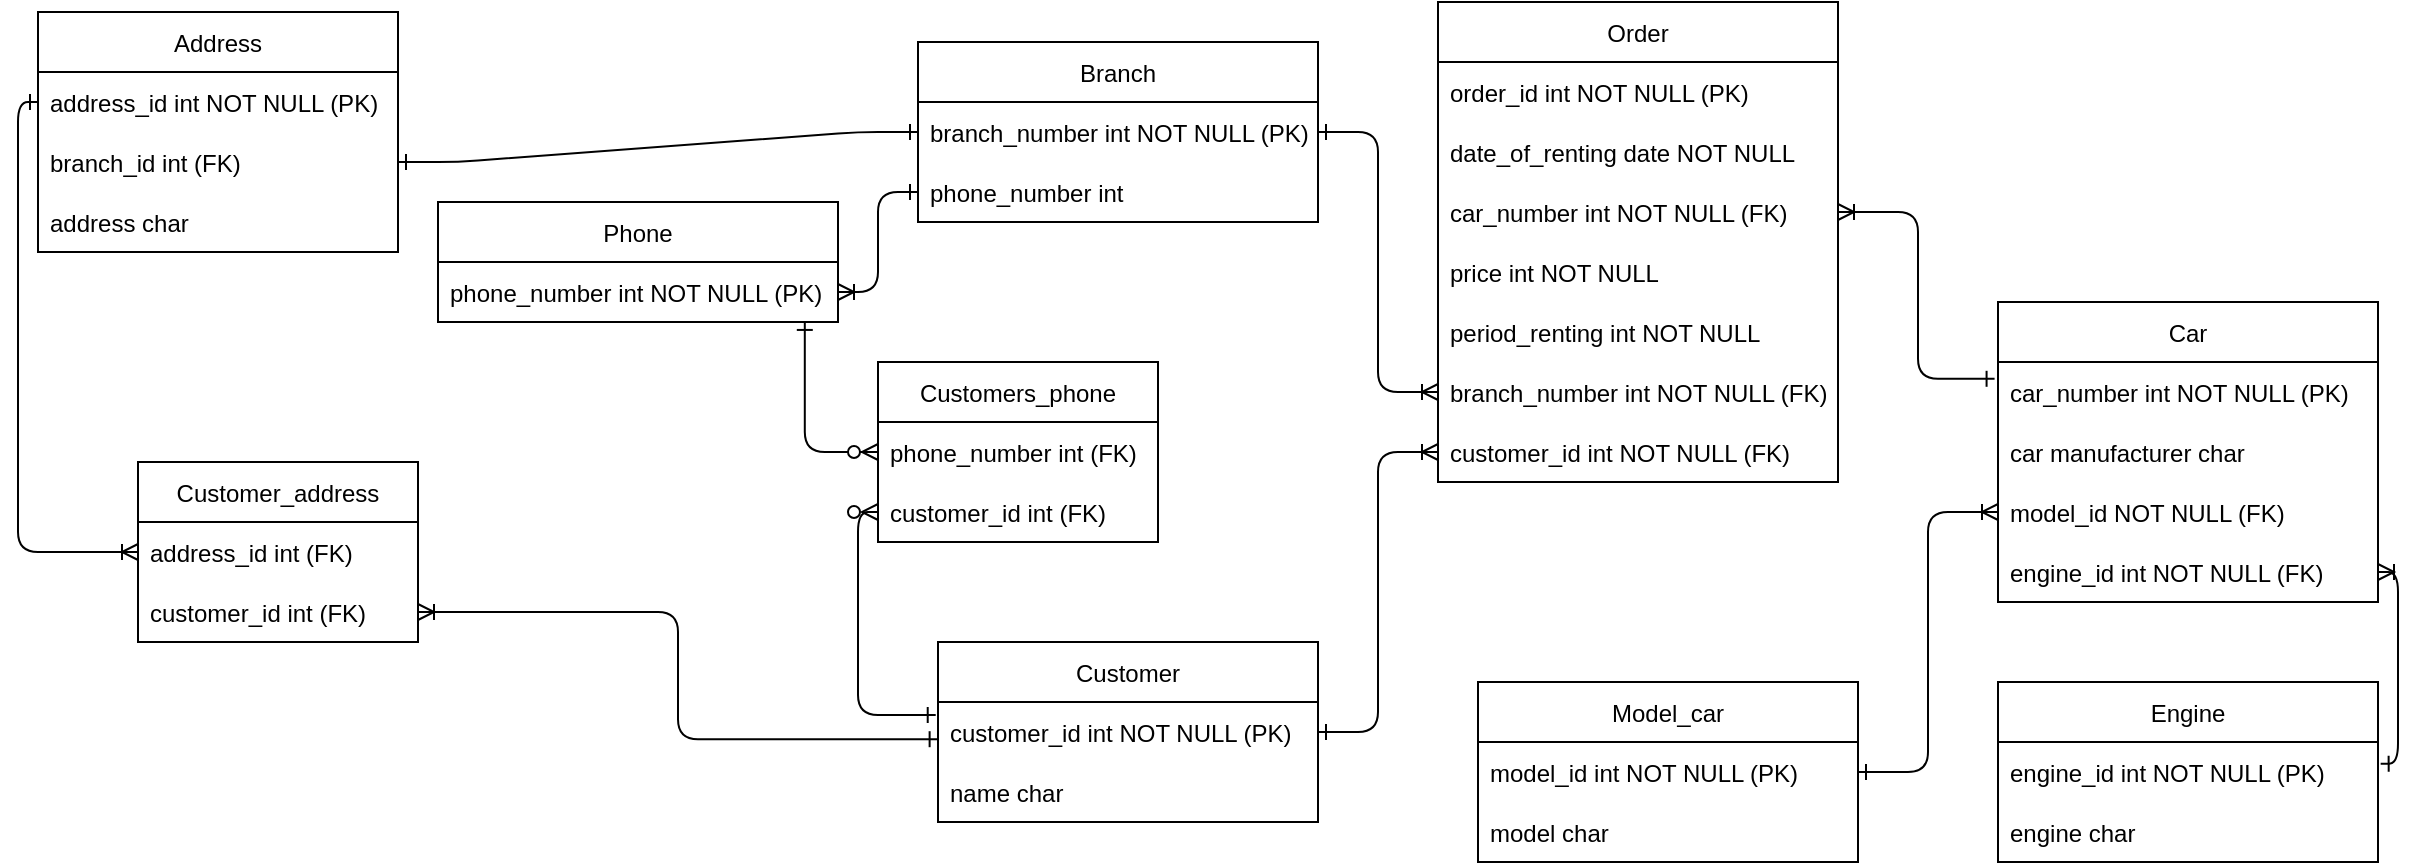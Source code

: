 <mxfile version="15.6.0" type="google"><diagram id="R2lEEEUBdFMjLlhIrx00" name="Page-1"><mxGraphModel dx="2120" dy="645" grid="1" gridSize="10" guides="1" tooltips="1" connect="1" arrows="1" fold="1" page="1" pageScale="1" pageWidth="850" pageHeight="1100" math="0" shadow="0" extFonts="Permanent Marker^https://fonts.googleapis.com/css?family=Permanent+Marker"><root><mxCell id="0"/><mxCell id="1" parent="0"/><mxCell id="EPQA780DpmoHWMlv13sq-14" value="Address" style="swimlane;fontStyle=0;childLayout=stackLayout;horizontal=1;startSize=30;horizontalStack=0;resizeParent=1;resizeParentMax=0;resizeLast=0;collapsible=1;marginBottom=0;" parent="1" vertex="1"><mxGeometry x="-400" y="495" width="180" height="120" as="geometry"/></mxCell><mxCell id="BcGvtU-Lit6SN3B_eV3p-39" value="address_id int NOT NULL (PK)" style="text;strokeColor=none;fillColor=none;align=left;verticalAlign=middle;spacingLeft=4;spacingRight=4;overflow=hidden;points=[[0,0.5],[1,0.5]];portConstraint=eastwest;rotatable=0;" parent="EPQA780DpmoHWMlv13sq-14" vertex="1"><mxGeometry y="30" width="180" height="30" as="geometry"/></mxCell><mxCell id="BcGvtU-Lit6SN3B_eV3p-18" value="branch_id int (FK)" style="text;strokeColor=none;fillColor=none;align=left;verticalAlign=middle;spacingLeft=4;spacingRight=4;overflow=hidden;points=[[0,0.5],[1,0.5]];portConstraint=eastwest;rotatable=0;" parent="EPQA780DpmoHWMlv13sq-14" vertex="1"><mxGeometry y="60" width="180" height="30" as="geometry"/></mxCell><mxCell id="EPQA780DpmoHWMlv13sq-16" value="address char" style="text;strokeColor=none;fillColor=none;align=left;verticalAlign=middle;spacingLeft=4;spacingRight=4;overflow=hidden;points=[[0,0.5],[1,0.5]];portConstraint=eastwest;rotatable=0;" parent="EPQA780DpmoHWMlv13sq-14" vertex="1"><mxGeometry y="90" width="180" height="30" as="geometry"/></mxCell><mxCell id="EPQA780DpmoHWMlv13sq-19" value="Order" style="swimlane;fontStyle=0;childLayout=stackLayout;horizontal=1;startSize=30;horizontalStack=0;resizeParent=1;resizeParentMax=0;resizeLast=0;collapsible=1;marginBottom=0;" parent="1" vertex="1"><mxGeometry x="300" y="490" width="200" height="240" as="geometry"/></mxCell><mxCell id="EPQA780DpmoHWMlv13sq-20" value="order_id int NOT NULL (PK)" style="text;strokeColor=none;fillColor=none;align=left;verticalAlign=middle;spacingLeft=4;spacingRight=4;overflow=hidden;points=[[0,0.5],[1,0.5]];portConstraint=eastwest;rotatable=0;" parent="EPQA780DpmoHWMlv13sq-19" vertex="1"><mxGeometry y="30" width="200" height="30" as="geometry"/></mxCell><mxCell id="EPQA780DpmoHWMlv13sq-21" value="date_of_renting date NOT NULL" style="text;strokeColor=none;fillColor=none;align=left;verticalAlign=middle;spacingLeft=4;spacingRight=4;overflow=hidden;points=[[0,0.5],[1,0.5]];portConstraint=eastwest;rotatable=0;" parent="EPQA780DpmoHWMlv13sq-19" vertex="1"><mxGeometry y="60" width="200" height="30" as="geometry"/></mxCell><mxCell id="BcGvtU-Lit6SN3B_eV3p-3" value="car_number int NOT NULL (FK)" style="text;strokeColor=none;fillColor=none;align=left;verticalAlign=middle;spacingLeft=4;spacingRight=4;overflow=hidden;points=[[0,0.5],[1,0.5]];portConstraint=eastwest;rotatable=0;" parent="EPQA780DpmoHWMlv13sq-19" vertex="1"><mxGeometry y="90" width="200" height="30" as="geometry"/></mxCell><mxCell id="BcGvtU-Lit6SN3B_eV3p-1" value="price int NOT NULL" style="text;strokeColor=none;fillColor=none;align=left;verticalAlign=middle;spacingLeft=4;spacingRight=4;overflow=hidden;points=[[0,0.5],[1,0.5]];portConstraint=eastwest;rotatable=0;" parent="EPQA780DpmoHWMlv13sq-19" vertex="1"><mxGeometry y="120" width="200" height="30" as="geometry"/></mxCell><mxCell id="BcGvtU-Lit6SN3B_eV3p-2" value="period_renting int NOT NULL" style="text;strokeColor=none;fillColor=none;align=left;verticalAlign=middle;spacingLeft=4;spacingRight=4;overflow=hidden;points=[[0,0.5],[1,0.5]];portConstraint=eastwest;rotatable=0;" parent="EPQA780DpmoHWMlv13sq-19" vertex="1"><mxGeometry y="150" width="200" height="30" as="geometry"/></mxCell><mxCell id="EPQA780DpmoHWMlv13sq-22" value="branch_number int NOT NULL (FK)" style="text;strokeColor=none;fillColor=none;align=left;verticalAlign=middle;spacingLeft=4;spacingRight=4;overflow=hidden;points=[[0,0.5],[1,0.5]];portConstraint=eastwest;rotatable=0;" parent="EPQA780DpmoHWMlv13sq-19" vertex="1"><mxGeometry y="180" width="200" height="30" as="geometry"/></mxCell><mxCell id="EPQA780DpmoHWMlv13sq-23" value="customer_id int NOT NULL (FK)" style="text;strokeColor=none;fillColor=none;align=left;verticalAlign=middle;spacingLeft=4;spacingRight=4;overflow=hidden;points=[[0,0.5],[1,0.5]];portConstraint=eastwest;rotatable=0;" parent="EPQA780DpmoHWMlv13sq-19" vertex="1"><mxGeometry y="210" width="200" height="30" as="geometry"/></mxCell><mxCell id="EPQA780DpmoHWMlv13sq-24" value="Branch" style="swimlane;fontStyle=0;childLayout=stackLayout;horizontal=1;startSize=30;horizontalStack=0;resizeParent=1;resizeParentMax=0;resizeLast=0;collapsible=1;marginBottom=0;" parent="1" vertex="1"><mxGeometry x="40" y="510" width="200" height="90" as="geometry"/></mxCell><mxCell id="EPQA780DpmoHWMlv13sq-25" value="branch_number int NOT NULL (PK)" style="text;strokeColor=none;fillColor=none;align=left;verticalAlign=middle;spacingLeft=4;spacingRight=4;overflow=hidden;points=[[0,0.5],[1,0.5]];portConstraint=eastwest;rotatable=0;" parent="EPQA780DpmoHWMlv13sq-24" vertex="1"><mxGeometry y="30" width="200" height="30" as="geometry"/></mxCell><mxCell id="7HAomQigOwFFYtPrCFz1-3" value="phone_number int" style="text;strokeColor=none;fillColor=none;align=left;verticalAlign=middle;spacingLeft=4;spacingRight=4;overflow=hidden;points=[[0,0.5],[1,0.5]];portConstraint=eastwest;rotatable=0;" parent="EPQA780DpmoHWMlv13sq-24" vertex="1"><mxGeometry y="60" width="200" height="30" as="geometry"/></mxCell><mxCell id="EPQA780DpmoHWMlv13sq-29" value="Customer" style="swimlane;fontStyle=0;childLayout=stackLayout;horizontal=1;startSize=30;horizontalStack=0;resizeParent=1;resizeParentMax=0;resizeLast=0;collapsible=1;marginBottom=0;" parent="1" vertex="1"><mxGeometry x="50" y="810" width="190" height="90" as="geometry"/></mxCell><mxCell id="EPQA780DpmoHWMlv13sq-30" value="customer_id int NOT NULL (PK)" style="text;strokeColor=none;fillColor=none;align=left;verticalAlign=middle;spacingLeft=4;spacingRight=4;overflow=hidden;points=[[0,0.5],[1,0.5]];portConstraint=eastwest;rotatable=0;" parent="EPQA780DpmoHWMlv13sq-29" vertex="1"><mxGeometry y="30" width="190" height="30" as="geometry"/></mxCell><mxCell id="EPQA780DpmoHWMlv13sq-31" value="name char" style="text;strokeColor=none;fillColor=none;align=left;verticalAlign=middle;spacingLeft=4;spacingRight=4;overflow=hidden;points=[[0,0.5],[1,0.5]];portConstraint=eastwest;rotatable=0;" parent="EPQA780DpmoHWMlv13sq-29" vertex="1"><mxGeometry y="60" width="190" height="30" as="geometry"/></mxCell><mxCell id="EPQA780DpmoHWMlv13sq-34" value="Phone" style="swimlane;fontStyle=0;childLayout=stackLayout;horizontal=1;startSize=30;horizontalStack=0;resizeParent=1;resizeParentMax=0;resizeLast=0;collapsible=1;marginBottom=0;" parent="1" vertex="1"><mxGeometry x="-200" y="590" width="200" height="60" as="geometry"/></mxCell><mxCell id="EPQA780DpmoHWMlv13sq-35" value="phone_number int NOT NULL (PK)" style="text;strokeColor=none;fillColor=none;align=left;verticalAlign=middle;spacingLeft=4;spacingRight=4;overflow=hidden;points=[[0,0.5],[1,0.5]];portConstraint=eastwest;rotatable=0;" parent="EPQA780DpmoHWMlv13sq-34" vertex="1"><mxGeometry y="30" width="200" height="30" as="geometry"/></mxCell><mxCell id="EPQA780DpmoHWMlv13sq-39" value="Car" style="swimlane;fontStyle=0;childLayout=stackLayout;horizontal=1;startSize=30;horizontalStack=0;resizeParent=1;resizeParentMax=0;resizeLast=0;collapsible=1;marginBottom=0;" parent="1" vertex="1"><mxGeometry x="580" y="640" width="190" height="150" as="geometry"/></mxCell><mxCell id="EPQA780DpmoHWMlv13sq-40" value="car_number int NOT NULL (PK)" style="text;strokeColor=none;fillColor=none;align=left;verticalAlign=middle;spacingLeft=4;spacingRight=4;overflow=hidden;points=[[0,0.5],[1,0.5]];portConstraint=eastwest;rotatable=0;" parent="EPQA780DpmoHWMlv13sq-39" vertex="1"><mxGeometry y="30" width="190" height="30" as="geometry"/></mxCell><mxCell id="EPQA780DpmoHWMlv13sq-41" value="car manufacturer char" style="text;strokeColor=none;fillColor=none;align=left;verticalAlign=middle;spacingLeft=4;spacingRight=4;overflow=hidden;points=[[0,0.5],[1,0.5]];portConstraint=eastwest;rotatable=0;" parent="EPQA780DpmoHWMlv13sq-39" vertex="1"><mxGeometry y="60" width="190" height="30" as="geometry"/></mxCell><mxCell id="7HAomQigOwFFYtPrCFz1-4" value="model_id NOT NULL (FK)" style="text;strokeColor=none;fillColor=none;align=left;verticalAlign=middle;spacingLeft=4;spacingRight=4;overflow=hidden;points=[[0,0.5],[1,0.5]];portConstraint=eastwest;rotatable=0;" parent="EPQA780DpmoHWMlv13sq-39" vertex="1"><mxGeometry y="90" width="190" height="30" as="geometry"/></mxCell><mxCell id="_1paKAk4YXkEAujRQvz3-1" value="engine_id int NOT NULL (FK)" style="text;strokeColor=none;fillColor=none;align=left;verticalAlign=middle;spacingLeft=4;spacingRight=4;overflow=hidden;points=[[0,0.5],[1,0.5]];portConstraint=eastwest;rotatable=0;" parent="EPQA780DpmoHWMlv13sq-39" vertex="1"><mxGeometry y="120" width="190" height="30" as="geometry"/></mxCell><mxCell id="BcGvtU-Lit6SN3B_eV3p-14" value="" style="edgeStyle=entityRelationEdgeStyle;endArrow=ERoneToMany;startArrow=ERone;endFill=0;startFill=0;entryX=0;entryY=0.5;entryDx=0;entryDy=0;exitX=1;exitY=0.5;exitDx=0;exitDy=0;" parent="1" source="EPQA780DpmoHWMlv13sq-25" target="EPQA780DpmoHWMlv13sq-22" edge="1"><mxGeometry width="100" height="100" relative="1" as="geometry"><mxPoint x="150" y="489" as="sourcePoint"/><mxPoint x="255" y="489" as="targetPoint"/></mxGeometry></mxCell><mxCell id="BcGvtU-Lit6SN3B_eV3p-15" value="" style="edgeStyle=entityRelationEdgeStyle;endArrow=ERoneToMany;startArrow=ERone;endFill=0;startFill=0;entryX=0;entryY=0.5;entryDx=0;entryDy=0;exitX=1;exitY=0.5;exitDx=0;exitDy=0;" parent="1" source="EPQA780DpmoHWMlv13sq-30" target="EPQA780DpmoHWMlv13sq-23" edge="1"><mxGeometry width="100" height="100" relative="1" as="geometry"><mxPoint x="220" y="820" as="sourcePoint"/><mxPoint x="355" y="849.5" as="targetPoint"/></mxGeometry></mxCell><mxCell id="BcGvtU-Lit6SN3B_eV3p-16" value="" style="endArrow=ERzeroToMany;startArrow=ERone;endFill=1;startFill=0;entryX=0;entryY=0.5;entryDx=0;entryDy=0;exitX=-0.006;exitY=0.217;exitDx=0;exitDy=0;edgeStyle=orthogonalEdgeStyle;exitPerimeter=0;" parent="1" source="EPQA780DpmoHWMlv13sq-30" target="BcGvtU-Lit6SN3B_eV3p-24" edge="1"><mxGeometry width="100" height="100" relative="1" as="geometry"><mxPoint x="-170" y="920" as="sourcePoint"/><mxPoint x="-35" y="949.5" as="targetPoint"/></mxGeometry></mxCell><mxCell id="BcGvtU-Lit6SN3B_eV3p-21" value="" style="edgeStyle=entityRelationEdgeStyle;endArrow=ERone;startArrow=ERone;endFill=0;startFill=0;entryX=0;entryY=0.5;entryDx=0;entryDy=0;exitX=1;exitY=0.5;exitDx=0;exitDy=0;" parent="1" source="BcGvtU-Lit6SN3B_eV3p-18" target="EPQA780DpmoHWMlv13sq-25" edge="1"><mxGeometry width="100" height="100" relative="1" as="geometry"><mxPoint x="-20" y="620" as="sourcePoint"/><mxPoint x="100" y="750" as="targetPoint"/></mxGeometry></mxCell><mxCell id="BcGvtU-Lit6SN3B_eV3p-23" value="Customers_phone" style="swimlane;fontStyle=0;childLayout=stackLayout;horizontal=1;startSize=30;horizontalStack=0;resizeParent=1;resizeParentMax=0;resizeLast=0;collapsible=1;marginBottom=0;" parent="1" vertex="1"><mxGeometry x="20" y="670" width="140" height="90" as="geometry"/></mxCell><mxCell id="BcGvtU-Lit6SN3B_eV3p-25" value="phone_number int (FK)" style="text;strokeColor=none;fillColor=none;align=left;verticalAlign=middle;spacingLeft=4;spacingRight=4;overflow=hidden;points=[[0,0.5],[1,0.5]];portConstraint=eastwest;rotatable=0;" parent="BcGvtU-Lit6SN3B_eV3p-23" vertex="1"><mxGeometry y="30" width="140" height="30" as="geometry"/></mxCell><mxCell id="BcGvtU-Lit6SN3B_eV3p-24" value="customer_id int (FK)" style="text;strokeColor=none;fillColor=none;align=left;verticalAlign=middle;spacingLeft=4;spacingRight=4;overflow=hidden;points=[[0,0.5],[1,0.5]];portConstraint=eastwest;rotatable=0;" parent="BcGvtU-Lit6SN3B_eV3p-23" vertex="1"><mxGeometry y="60" width="140" height="30" as="geometry"/></mxCell><mxCell id="BcGvtU-Lit6SN3B_eV3p-26" value="" style="edgeStyle=orthogonalEdgeStyle;endArrow=ERzeroToMany;startArrow=ERone;endFill=1;startFill=0;entryX=0;entryY=0.5;entryDx=0;entryDy=0;exitX=0.917;exitY=0.999;exitDx=0;exitDy=0;exitPerimeter=0;" parent="1" source="EPQA780DpmoHWMlv13sq-35" target="BcGvtU-Lit6SN3B_eV3p-25" edge="1"><mxGeometry width="100" height="100" relative="1" as="geometry"><mxPoint x="-340" y="740" as="sourcePoint"/><mxPoint x="-210" y="760" as="targetPoint"/></mxGeometry></mxCell><mxCell id="BcGvtU-Lit6SN3B_eV3p-40" value="Customer_address" style="swimlane;fontStyle=0;childLayout=stackLayout;horizontal=1;startSize=30;horizontalStack=0;resizeParent=1;resizeParentMax=0;resizeLast=0;collapsible=1;marginBottom=0;" parent="1" vertex="1"><mxGeometry x="-350" y="720" width="140" height="90" as="geometry"/></mxCell><mxCell id="BcGvtU-Lit6SN3B_eV3p-41" value="address_id int (FK)" style="text;strokeColor=none;fillColor=none;align=left;verticalAlign=middle;spacingLeft=4;spacingRight=4;overflow=hidden;points=[[0,0.5],[1,0.5]];portConstraint=eastwest;rotatable=0;" parent="BcGvtU-Lit6SN3B_eV3p-40" vertex="1"><mxGeometry y="30" width="140" height="30" as="geometry"/></mxCell><mxCell id="BcGvtU-Lit6SN3B_eV3p-42" value="customer_id int (FK)" style="text;strokeColor=none;fillColor=none;align=left;verticalAlign=middle;spacingLeft=4;spacingRight=4;overflow=hidden;points=[[0,0.5],[1,0.5]];portConstraint=eastwest;rotatable=0;" parent="BcGvtU-Lit6SN3B_eV3p-40" vertex="1"><mxGeometry y="60" width="140" height="30" as="geometry"/></mxCell><mxCell id="BcGvtU-Lit6SN3B_eV3p-45" value="" style="edgeStyle=orthogonalEdgeStyle;endArrow=ERoneToMany;startArrow=ERone;endFill=0;startFill=0;exitX=-0.001;exitY=0.62;exitDx=0;exitDy=0;exitPerimeter=0;" parent="1" source="EPQA780DpmoHWMlv13sq-30" target="BcGvtU-Lit6SN3B_eV3p-42" edge="1"><mxGeometry width="100" height="100" relative="1" as="geometry"><mxPoint x="230" y="835" as="sourcePoint"/><mxPoint x="310" y="725" as="targetPoint"/></mxGeometry></mxCell><mxCell id="BcGvtU-Lit6SN3B_eV3p-46" value="" style="edgeStyle=orthogonalEdgeStyle;endArrow=ERoneToMany;startArrow=ERone;endFill=0;startFill=0;entryX=0;entryY=0.5;entryDx=0;entryDy=0;exitX=0;exitY=0.5;exitDx=0;exitDy=0;" parent="1" source="BcGvtU-Lit6SN3B_eV3p-39" target="BcGvtU-Lit6SN3B_eV3p-41" edge="1"><mxGeometry width="100" height="100" relative="1" as="geometry"><mxPoint x="240" y="845" as="sourcePoint"/><mxPoint x="320" y="735" as="targetPoint"/></mxGeometry></mxCell><mxCell id="kkm4gC43cPk5EC4eVLgq-1" value="" style="edgeStyle=orthogonalEdgeStyle;endArrow=ERoneToMany;startArrow=ERone;endFill=0;startFill=0;exitX=-0.009;exitY=0.28;exitDx=0;exitDy=0;entryX=1;entryY=0.5;entryDx=0;entryDy=0;exitPerimeter=0;" parent="1" source="EPQA780DpmoHWMlv13sq-40" target="BcGvtU-Lit6SN3B_eV3p-3" edge="1"><mxGeometry width="100" height="100" relative="1" as="geometry"><mxPoint x="530" y="850" as="sourcePoint"/><mxPoint x="550" y="630" as="targetPoint"/></mxGeometry></mxCell><mxCell id="kkm4gC43cPk5EC4eVLgq-3" value="" style="edgeStyle=orthogonalEdgeStyle;endArrow=ERoneToMany;startArrow=ERone;endFill=0;startFill=0;exitX=0;exitY=0.5;exitDx=0;exitDy=0;entryX=1;entryY=0.5;entryDx=0;entryDy=0;" parent="1" source="7HAomQigOwFFYtPrCFz1-3" target="EPQA780DpmoHWMlv13sq-35" edge="1"><mxGeometry width="100" height="100" relative="1" as="geometry"><mxPoint x="230" y="850" as="sourcePoint"/><mxPoint x="40" y="725.034" as="targetPoint"/></mxGeometry></mxCell><mxCell id="PixKqcmByzwGbj8AyYqL-1" value="Model_car" style="swimlane;fontStyle=0;childLayout=stackLayout;horizontal=1;startSize=30;horizontalStack=0;resizeParent=1;resizeParentMax=0;resizeLast=0;collapsible=1;marginBottom=0;" vertex="1" parent="1"><mxGeometry x="320" y="830" width="190" height="90" as="geometry"/></mxCell><mxCell id="PixKqcmByzwGbj8AyYqL-2" value="model_id int NOT NULL (PK)" style="text;strokeColor=none;fillColor=none;align=left;verticalAlign=middle;spacingLeft=4;spacingRight=4;overflow=hidden;points=[[0,0.5],[1,0.5]];portConstraint=eastwest;rotatable=0;" vertex="1" parent="PixKqcmByzwGbj8AyYqL-1"><mxGeometry y="30" width="190" height="30" as="geometry"/></mxCell><mxCell id="PixKqcmByzwGbj8AyYqL-3" value="model char" style="text;strokeColor=none;fillColor=none;align=left;verticalAlign=middle;spacingLeft=4;spacingRight=4;overflow=hidden;points=[[0,0.5],[1,0.5]];portConstraint=eastwest;rotatable=0;" vertex="1" parent="PixKqcmByzwGbj8AyYqL-1"><mxGeometry y="60" width="190" height="30" as="geometry"/></mxCell><mxCell id="PixKqcmByzwGbj8AyYqL-4" value="Engine" style="swimlane;fontStyle=0;childLayout=stackLayout;horizontal=1;startSize=30;horizontalStack=0;resizeParent=1;resizeParentMax=0;resizeLast=0;collapsible=1;marginBottom=0;" vertex="1" parent="1"><mxGeometry x="580" y="830" width="190" height="90" as="geometry"/></mxCell><mxCell id="PixKqcmByzwGbj8AyYqL-5" value="engine_id int NOT NULL (PK)" style="text;strokeColor=none;fillColor=none;align=left;verticalAlign=middle;spacingLeft=4;spacingRight=4;overflow=hidden;points=[[0,0.5],[1,0.5]];portConstraint=eastwest;rotatable=0;" vertex="1" parent="PixKqcmByzwGbj8AyYqL-4"><mxGeometry y="30" width="190" height="30" as="geometry"/></mxCell><mxCell id="PixKqcmByzwGbj8AyYqL-6" value="engine char" style="text;strokeColor=none;fillColor=none;align=left;verticalAlign=middle;spacingLeft=4;spacingRight=4;overflow=hidden;points=[[0,0.5],[1,0.5]];portConstraint=eastwest;rotatable=0;" vertex="1" parent="PixKqcmByzwGbj8AyYqL-4"><mxGeometry y="60" width="190" height="30" as="geometry"/></mxCell><mxCell id="PixKqcmByzwGbj8AyYqL-7" value="" style="edgeStyle=orthogonalEdgeStyle;endArrow=ERoneToMany;startArrow=ERone;endFill=0;startFill=0;exitX=1.007;exitY=0.361;exitDx=0;exitDy=0;exitPerimeter=0;" edge="1" parent="1" source="PixKqcmByzwGbj8AyYqL-5" target="_1paKAk4YXkEAujRQvz3-1"><mxGeometry width="100" height="100" relative="1" as="geometry"><mxPoint x="868.29" y="823.4" as="sourcePoint"/><mxPoint x="790" y="690" as="targetPoint"/><Array as="points"><mxPoint x="780" y="871"/><mxPoint x="780" y="775"/></Array></mxGeometry></mxCell><mxCell id="PixKqcmByzwGbj8AyYqL-9" value="" style="edgeStyle=orthogonalEdgeStyle;endArrow=ERoneToMany;startArrow=ERone;endFill=0;startFill=0;entryX=0;entryY=0.5;entryDx=0;entryDy=0;" edge="1" parent="1" source="PixKqcmByzwGbj8AyYqL-2" target="7HAomQigOwFFYtPrCFz1-4"><mxGeometry width="100" height="100" relative="1" as="geometry"><mxPoint x="588.29" y="688.4" as="sourcePoint"/><mxPoint x="510" y="605" as="targetPoint"/></mxGeometry></mxCell></root></mxGraphModel></diagram></mxfile>